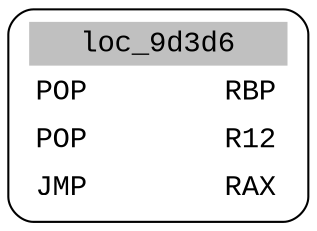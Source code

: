 digraph asm_graph {
1941 [
shape="Mrecord" fontname="Courier New"label =<<table border="0" cellborder="0" cellpadding="3"><tr><td align="center" colspan="2" bgcolor="grey">loc_9d3d6</td></tr><tr><td align="left">POP        RBP</td></tr><tr><td align="left">POP        R12</td></tr><tr><td align="left">JMP        RAX</td></tr></table>> ];
}